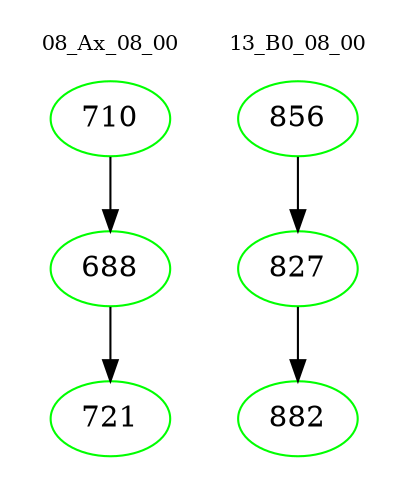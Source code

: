 digraph{
subgraph cluster_0 {
color = white
label = "08_Ax_08_00";
fontsize=10;
T0_710 [label="710", color="green"]
T0_710 -> T0_688 [color="black"]
T0_688 [label="688", color="green"]
T0_688 -> T0_721 [color="black"]
T0_721 [label="721", color="green"]
}
subgraph cluster_1 {
color = white
label = "13_B0_08_00";
fontsize=10;
T1_856 [label="856", color="green"]
T1_856 -> T1_827 [color="black"]
T1_827 [label="827", color="green"]
T1_827 -> T1_882 [color="black"]
T1_882 [label="882", color="green"]
}
}
